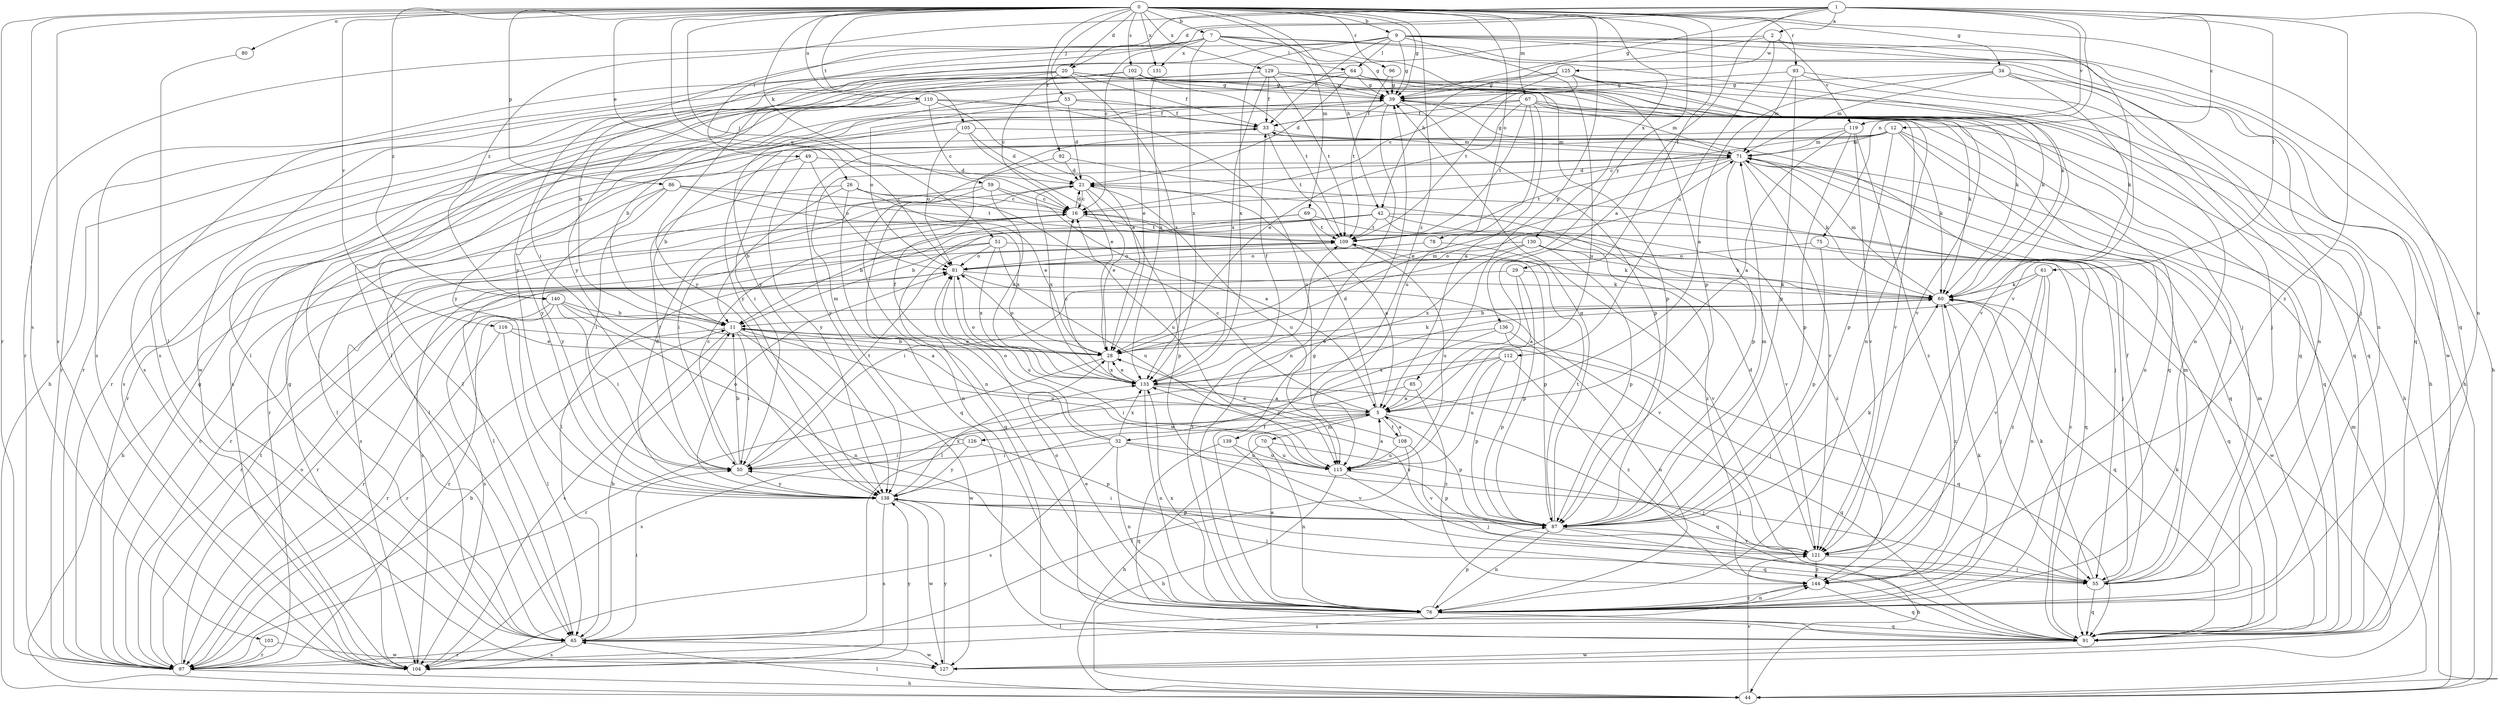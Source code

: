 strict digraph  {
0;
1;
2;
5;
7;
9;
11;
12;
16;
20;
21;
26;
28;
29;
32;
33;
34;
39;
42;
44;
49;
50;
51;
53;
55;
59;
60;
61;
64;
65;
67;
69;
70;
71;
75;
76;
78;
80;
81;
85;
86;
87;
91;
92;
93;
96;
97;
102;
103;
104;
105;
108;
109;
110;
112;
115;
116;
119;
121;
125;
126;
127;
129;
130;
131;
133;
136;
138;
139;
140;
144;
0 -> 7  [label=b];
0 -> 9  [label=b];
0 -> 20  [label=d];
0 -> 26  [label=e];
0 -> 29  [label=f];
0 -> 34  [label=g];
0 -> 39  [label=g];
0 -> 42  [label=h];
0 -> 51  [label=j];
0 -> 53  [label=j];
0 -> 59  [label=k];
0 -> 67  [label=m];
0 -> 69  [label=m];
0 -> 78  [label=o];
0 -> 80  [label=o];
0 -> 81  [label=o];
0 -> 85  [label=p];
0 -> 86  [label=p];
0 -> 91  [label=q];
0 -> 92  [label=r];
0 -> 93  [label=r];
0 -> 96  [label=r];
0 -> 97  [label=r];
0 -> 102  [label=s];
0 -> 103  [label=s];
0 -> 104  [label=s];
0 -> 105  [label=t];
0 -> 110  [label=u];
0 -> 116  [label=v];
0 -> 129  [label=x];
0 -> 130  [label=x];
0 -> 131  [label=x];
0 -> 136  [label=y];
0 -> 139  [label=z];
0 -> 140  [label=z];
1 -> 2  [label=a];
1 -> 5  [label=a];
1 -> 12  [label=c];
1 -> 16  [label=c];
1 -> 20  [label=d];
1 -> 39  [label=g];
1 -> 49  [label=i];
1 -> 61  [label=l];
1 -> 75  [label=n];
1 -> 76  [label=n];
1 -> 119  [label=v];
1 -> 140  [label=z];
1 -> 144  [label=z];
2 -> 42  [label=h];
2 -> 104  [label=s];
2 -> 112  [label=u];
2 -> 119  [label=v];
2 -> 121  [label=v];
2 -> 125  [label=w];
5 -> 16  [label=c];
5 -> 21  [label=d];
5 -> 32  [label=f];
5 -> 70  [label=m];
5 -> 87  [label=p];
5 -> 91  [label=q];
5 -> 108  [label=t];
5 -> 126  [label=w];
7 -> 39  [label=g];
7 -> 50  [label=i];
7 -> 55  [label=j];
7 -> 60  [label=k];
7 -> 64  [label=l];
7 -> 87  [label=p];
7 -> 97  [label=r];
7 -> 131  [label=x];
7 -> 133  [label=x];
7 -> 138  [label=y];
9 -> 33  [label=f];
9 -> 39  [label=g];
9 -> 44  [label=h];
9 -> 64  [label=l];
9 -> 76  [label=n];
9 -> 91  [label=q];
9 -> 104  [label=s];
9 -> 115  [label=u];
9 -> 127  [label=w];
9 -> 133  [label=x];
9 -> 138  [label=y];
11 -> 28  [label=e];
11 -> 50  [label=i];
11 -> 91  [label=q];
11 -> 97  [label=r];
11 -> 104  [label=s];
11 -> 115  [label=u];
11 -> 127  [label=w];
12 -> 16  [label=c];
12 -> 50  [label=i];
12 -> 60  [label=k];
12 -> 65  [label=l];
12 -> 71  [label=m];
12 -> 76  [label=n];
12 -> 87  [label=p];
12 -> 91  [label=q];
16 -> 21  [label=d];
16 -> 44  [label=h];
16 -> 91  [label=q];
16 -> 97  [label=r];
16 -> 109  [label=t];
20 -> 11  [label=b];
20 -> 16  [label=c];
20 -> 33  [label=f];
20 -> 39  [label=g];
20 -> 76  [label=n];
20 -> 97  [label=r];
20 -> 133  [label=x];
20 -> 138  [label=y];
21 -> 16  [label=c];
21 -> 28  [label=e];
21 -> 50  [label=i];
21 -> 87  [label=p];
21 -> 115  [label=u];
21 -> 133  [label=x];
26 -> 11  [label=b];
26 -> 16  [label=c];
26 -> 28  [label=e];
26 -> 50  [label=i];
26 -> 91  [label=q];
26 -> 115  [label=u];
28 -> 11  [label=b];
28 -> 60  [label=k];
28 -> 71  [label=m];
28 -> 81  [label=o];
28 -> 97  [label=r];
28 -> 133  [label=x];
29 -> 5  [label=a];
29 -> 60  [label=k];
29 -> 87  [label=p];
29 -> 97  [label=r];
32 -> 33  [label=f];
32 -> 50  [label=i];
32 -> 55  [label=j];
32 -> 76  [label=n];
32 -> 81  [label=o];
32 -> 104  [label=s];
32 -> 115  [label=u];
32 -> 133  [label=x];
33 -> 71  [label=m];
33 -> 109  [label=t];
33 -> 138  [label=y];
34 -> 5  [label=a];
34 -> 39  [label=g];
34 -> 44  [label=h];
34 -> 60  [label=k];
34 -> 71  [label=m];
34 -> 76  [label=n];
39 -> 33  [label=f];
39 -> 44  [label=h];
39 -> 55  [label=j];
39 -> 76  [label=n];
39 -> 87  [label=p];
39 -> 138  [label=y];
42 -> 11  [label=b];
42 -> 55  [label=j];
42 -> 65  [label=l];
42 -> 104  [label=s];
42 -> 109  [label=t];
42 -> 121  [label=v];
42 -> 144  [label=z];
44 -> 65  [label=l];
44 -> 71  [label=m];
44 -> 121  [label=v];
49 -> 11  [label=b];
49 -> 21  [label=d];
49 -> 81  [label=o];
49 -> 138  [label=y];
50 -> 11  [label=b];
50 -> 16  [label=c];
50 -> 109  [label=t];
50 -> 138  [label=y];
51 -> 60  [label=k];
51 -> 65  [label=l];
51 -> 81  [label=o];
51 -> 104  [label=s];
51 -> 115  [label=u];
51 -> 133  [label=x];
53 -> 21  [label=d];
53 -> 33  [label=f];
53 -> 81  [label=o];
53 -> 104  [label=s];
53 -> 121  [label=v];
55 -> 33  [label=f];
55 -> 60  [label=k];
55 -> 71  [label=m];
55 -> 91  [label=q];
59 -> 5  [label=a];
59 -> 16  [label=c];
59 -> 65  [label=l];
59 -> 76  [label=n];
59 -> 133  [label=x];
60 -> 11  [label=b];
60 -> 55  [label=j];
60 -> 71  [label=m];
60 -> 91  [label=q];
60 -> 97  [label=r];
60 -> 144  [label=z];
61 -> 60  [label=k];
61 -> 65  [label=l];
61 -> 76  [label=n];
61 -> 121  [label=v];
61 -> 144  [label=z];
64 -> 21  [label=d];
64 -> 39  [label=g];
64 -> 44  [label=h];
64 -> 60  [label=k];
64 -> 65  [label=l];
64 -> 91  [label=q];
64 -> 104  [label=s];
65 -> 11  [label=b];
65 -> 50  [label=i];
65 -> 97  [label=r];
65 -> 104  [label=s];
65 -> 127  [label=w];
67 -> 5  [label=a];
67 -> 28  [label=e];
67 -> 33  [label=f];
67 -> 60  [label=k];
67 -> 71  [label=m];
67 -> 91  [label=q];
67 -> 109  [label=t];
67 -> 115  [label=u];
67 -> 138  [label=y];
69 -> 5  [label=a];
69 -> 11  [label=b];
69 -> 91  [label=q];
69 -> 109  [label=t];
69 -> 144  [label=z];
70 -> 44  [label=h];
70 -> 55  [label=j];
70 -> 76  [label=n];
70 -> 115  [label=u];
71 -> 21  [label=d];
71 -> 28  [label=e];
71 -> 39  [label=g];
71 -> 60  [label=k];
71 -> 87  [label=p];
71 -> 91  [label=q];
71 -> 97  [label=r];
71 -> 109  [label=t];
71 -> 121  [label=v];
75 -> 81  [label=o];
75 -> 87  [label=p];
75 -> 91  [label=q];
76 -> 5  [label=a];
76 -> 28  [label=e];
76 -> 39  [label=g];
76 -> 60  [label=k];
76 -> 65  [label=l];
76 -> 87  [label=p];
76 -> 91  [label=q];
76 -> 109  [label=t];
76 -> 133  [label=x];
76 -> 144  [label=z];
78 -> 81  [label=o];
78 -> 121  [label=v];
80 -> 65  [label=l];
81 -> 60  [label=k];
81 -> 97  [label=r];
81 -> 115  [label=u];
81 -> 121  [label=v];
85 -> 5  [label=a];
85 -> 104  [label=s];
85 -> 144  [label=z];
86 -> 16  [label=c];
86 -> 50  [label=i];
86 -> 65  [label=l];
86 -> 109  [label=t];
86 -> 133  [label=x];
86 -> 138  [label=y];
87 -> 39  [label=g];
87 -> 44  [label=h];
87 -> 50  [label=i];
87 -> 60  [label=k];
87 -> 71  [label=m];
87 -> 76  [label=n];
87 -> 109  [label=t];
87 -> 121  [label=v];
91 -> 16  [label=c];
91 -> 60  [label=k];
91 -> 71  [label=m];
91 -> 81  [label=o];
91 -> 127  [label=w];
92 -> 21  [label=d];
92 -> 55  [label=j];
92 -> 76  [label=n];
93 -> 39  [label=g];
93 -> 55  [label=j];
93 -> 71  [label=m];
93 -> 87  [label=p];
93 -> 91  [label=q];
96 -> 39  [label=g];
96 -> 109  [label=t];
97 -> 11  [label=b];
97 -> 16  [label=c];
97 -> 39  [label=g];
97 -> 44  [label=h];
97 -> 81  [label=o];
97 -> 109  [label=t];
97 -> 144  [label=z];
102 -> 28  [label=e];
102 -> 39  [label=g];
102 -> 44  [label=h];
102 -> 55  [label=j];
102 -> 65  [label=l];
102 -> 109  [label=t];
102 -> 121  [label=v];
102 -> 127  [label=w];
103 -> 97  [label=r];
103 -> 127  [label=w];
104 -> 39  [label=g];
104 -> 138  [label=y];
105 -> 21  [label=d];
105 -> 28  [label=e];
105 -> 71  [label=m];
105 -> 81  [label=o];
105 -> 97  [label=r];
108 -> 5  [label=a];
108 -> 28  [label=e];
108 -> 65  [label=l];
108 -> 115  [label=u];
108 -> 121  [label=v];
109 -> 81  [label=o];
109 -> 87  [label=p];
109 -> 115  [label=u];
110 -> 11  [label=b];
110 -> 16  [label=c];
110 -> 28  [label=e];
110 -> 33  [label=f];
110 -> 97  [label=r];
110 -> 104  [label=s];
110 -> 115  [label=u];
112 -> 50  [label=i];
112 -> 87  [label=p];
112 -> 115  [label=u];
112 -> 133  [label=x];
112 -> 144  [label=z];
115 -> 5  [label=a];
115 -> 44  [label=h];
115 -> 55  [label=j];
115 -> 87  [label=p];
116 -> 28  [label=e];
116 -> 55  [label=j];
116 -> 65  [label=l];
116 -> 97  [label=r];
119 -> 5  [label=a];
119 -> 71  [label=m];
119 -> 87  [label=p];
119 -> 121  [label=v];
119 -> 138  [label=y];
119 -> 144  [label=z];
121 -> 21  [label=d];
121 -> 55  [label=j];
121 -> 133  [label=x];
121 -> 144  [label=z];
125 -> 16  [label=c];
125 -> 39  [label=g];
125 -> 60  [label=k];
125 -> 76  [label=n];
125 -> 109  [label=t];
125 -> 121  [label=v];
125 -> 138  [label=y];
126 -> 50  [label=i];
126 -> 71  [label=m];
126 -> 87  [label=p];
126 -> 138  [label=y];
127 -> 138  [label=y];
129 -> 33  [label=f];
129 -> 39  [label=g];
129 -> 65  [label=l];
129 -> 87  [label=p];
129 -> 91  [label=q];
129 -> 97  [label=r];
129 -> 109  [label=t];
129 -> 133  [label=x];
130 -> 50  [label=i];
130 -> 60  [label=k];
130 -> 81  [label=o];
130 -> 87  [label=p];
130 -> 127  [label=w];
130 -> 133  [label=x];
131 -> 133  [label=x];
133 -> 5  [label=a];
133 -> 16  [label=c];
133 -> 28  [label=e];
133 -> 33  [label=f];
133 -> 76  [label=n];
133 -> 81  [label=o];
133 -> 91  [label=q];
136 -> 28  [label=e];
136 -> 76  [label=n];
136 -> 87  [label=p];
136 -> 138  [label=y];
138 -> 21  [label=d];
138 -> 55  [label=j];
138 -> 81  [label=o];
138 -> 87  [label=p];
138 -> 91  [label=q];
138 -> 104  [label=s];
138 -> 127  [label=w];
138 -> 133  [label=x];
139 -> 91  [label=q];
139 -> 115  [label=u];
139 -> 121  [label=v];
140 -> 5  [label=a];
140 -> 11  [label=b];
140 -> 50  [label=i];
140 -> 76  [label=n];
140 -> 97  [label=r];
140 -> 104  [label=s];
144 -> 76  [label=n];
144 -> 91  [label=q];
}
